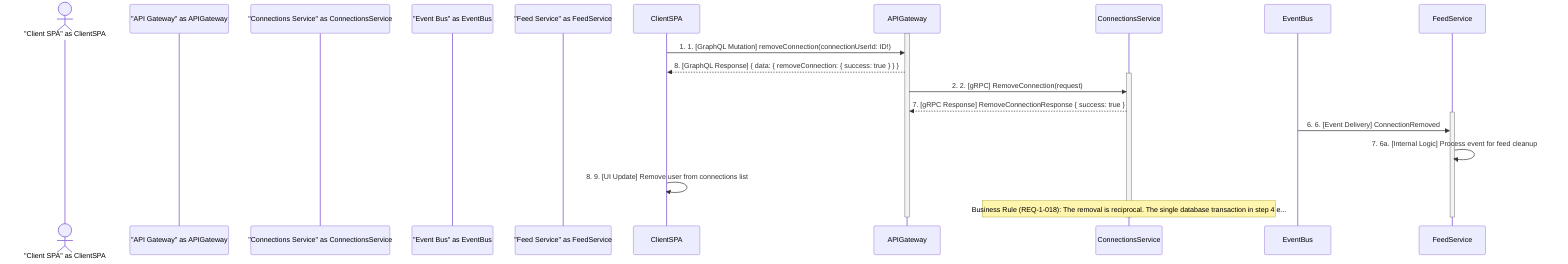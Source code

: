 sequenceDiagram
    actor "Client SPA" as ClientSPA
    participant "API Gateway" as APIGateway
    participant "Connections Service" as ConnectionsService
    participant "Event Bus" as EventBus
    participant "Feed Service" as FeedService

    activate APIGateway
    ClientSPA->>APIGateway: 1. 1. [GraphQL Mutation] removeConnection(connectionUserId: ID!)
    APIGateway-->>ClientSPA: 8. [GraphQL Response] { data: { removeConnection: { success: true } } }
    activate ConnectionsService
    APIGateway->>ConnectionsService: 2. 2. [gRPC] RemoveConnection(request)
    ConnectionsService-->>APIGateway: 7. [gRPC Response] RemoveConnectionResponse { success: true }
    activate FeedService
    EventBus->>FeedService: 6. 6. [Event Delivery] ConnectionRemoved
    FeedService->>FeedService: 7. 6a. [Internal Logic] Process event for feed cleanup
    ClientSPA->>ClientSPA: 8. 9. [UI Update] Remove user from connections list

    note over ConnectionsService: Business Rule (REQ-1-018): The removal is reciprocal. The single database transaction in step 4 e...

    deactivate FeedService
    deactivate ConnectionsService
    deactivate APIGateway
